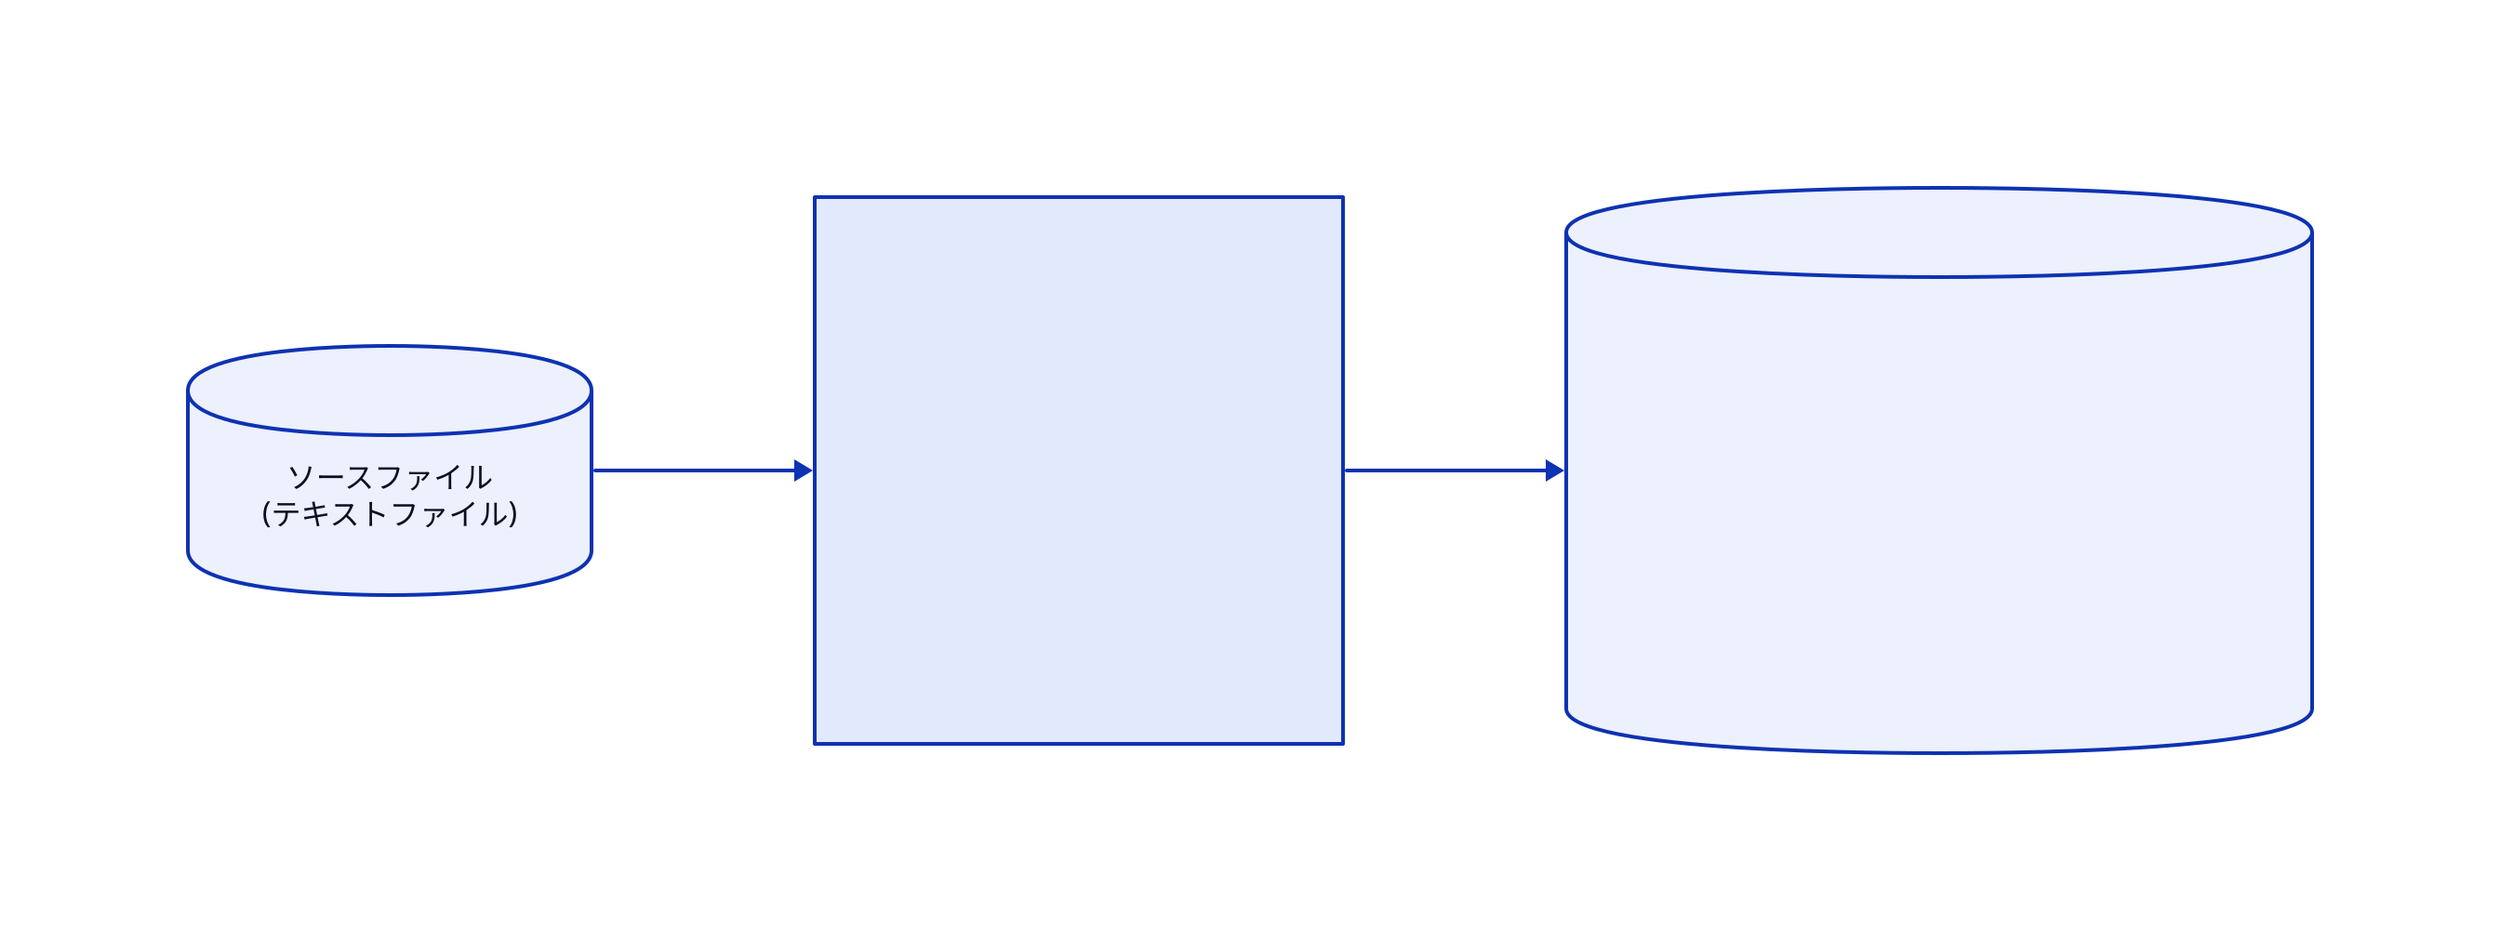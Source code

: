 direction: right
sourcefile: ソースファイル\n(テキストファイル) {
	shape: cylinder
}

destnationfile: "" {
	shape: cylinder
	imagetype: |md
		　  
		画像ファイル
		* svg
		* png
		* jpg
		* pdf
		* etc\.\.\.  
		(ツールやツールの設定による)
	|
}
softwares: "" {
	shape: rectangle
	softs: |md
		<h3 align="center"><b>ダイアグラムに変換</b></h3>
		<hr />
		<ul style="font-size:1.15em;">
		<li>PlantUML</li>
		<li>Graphviz</li>
		<li>Marmaid.js</li>
		<li>D2</li>
		<li>etc...</li>
		</ul>
	|
}
sourcefile -> softwares -> destnationfile
